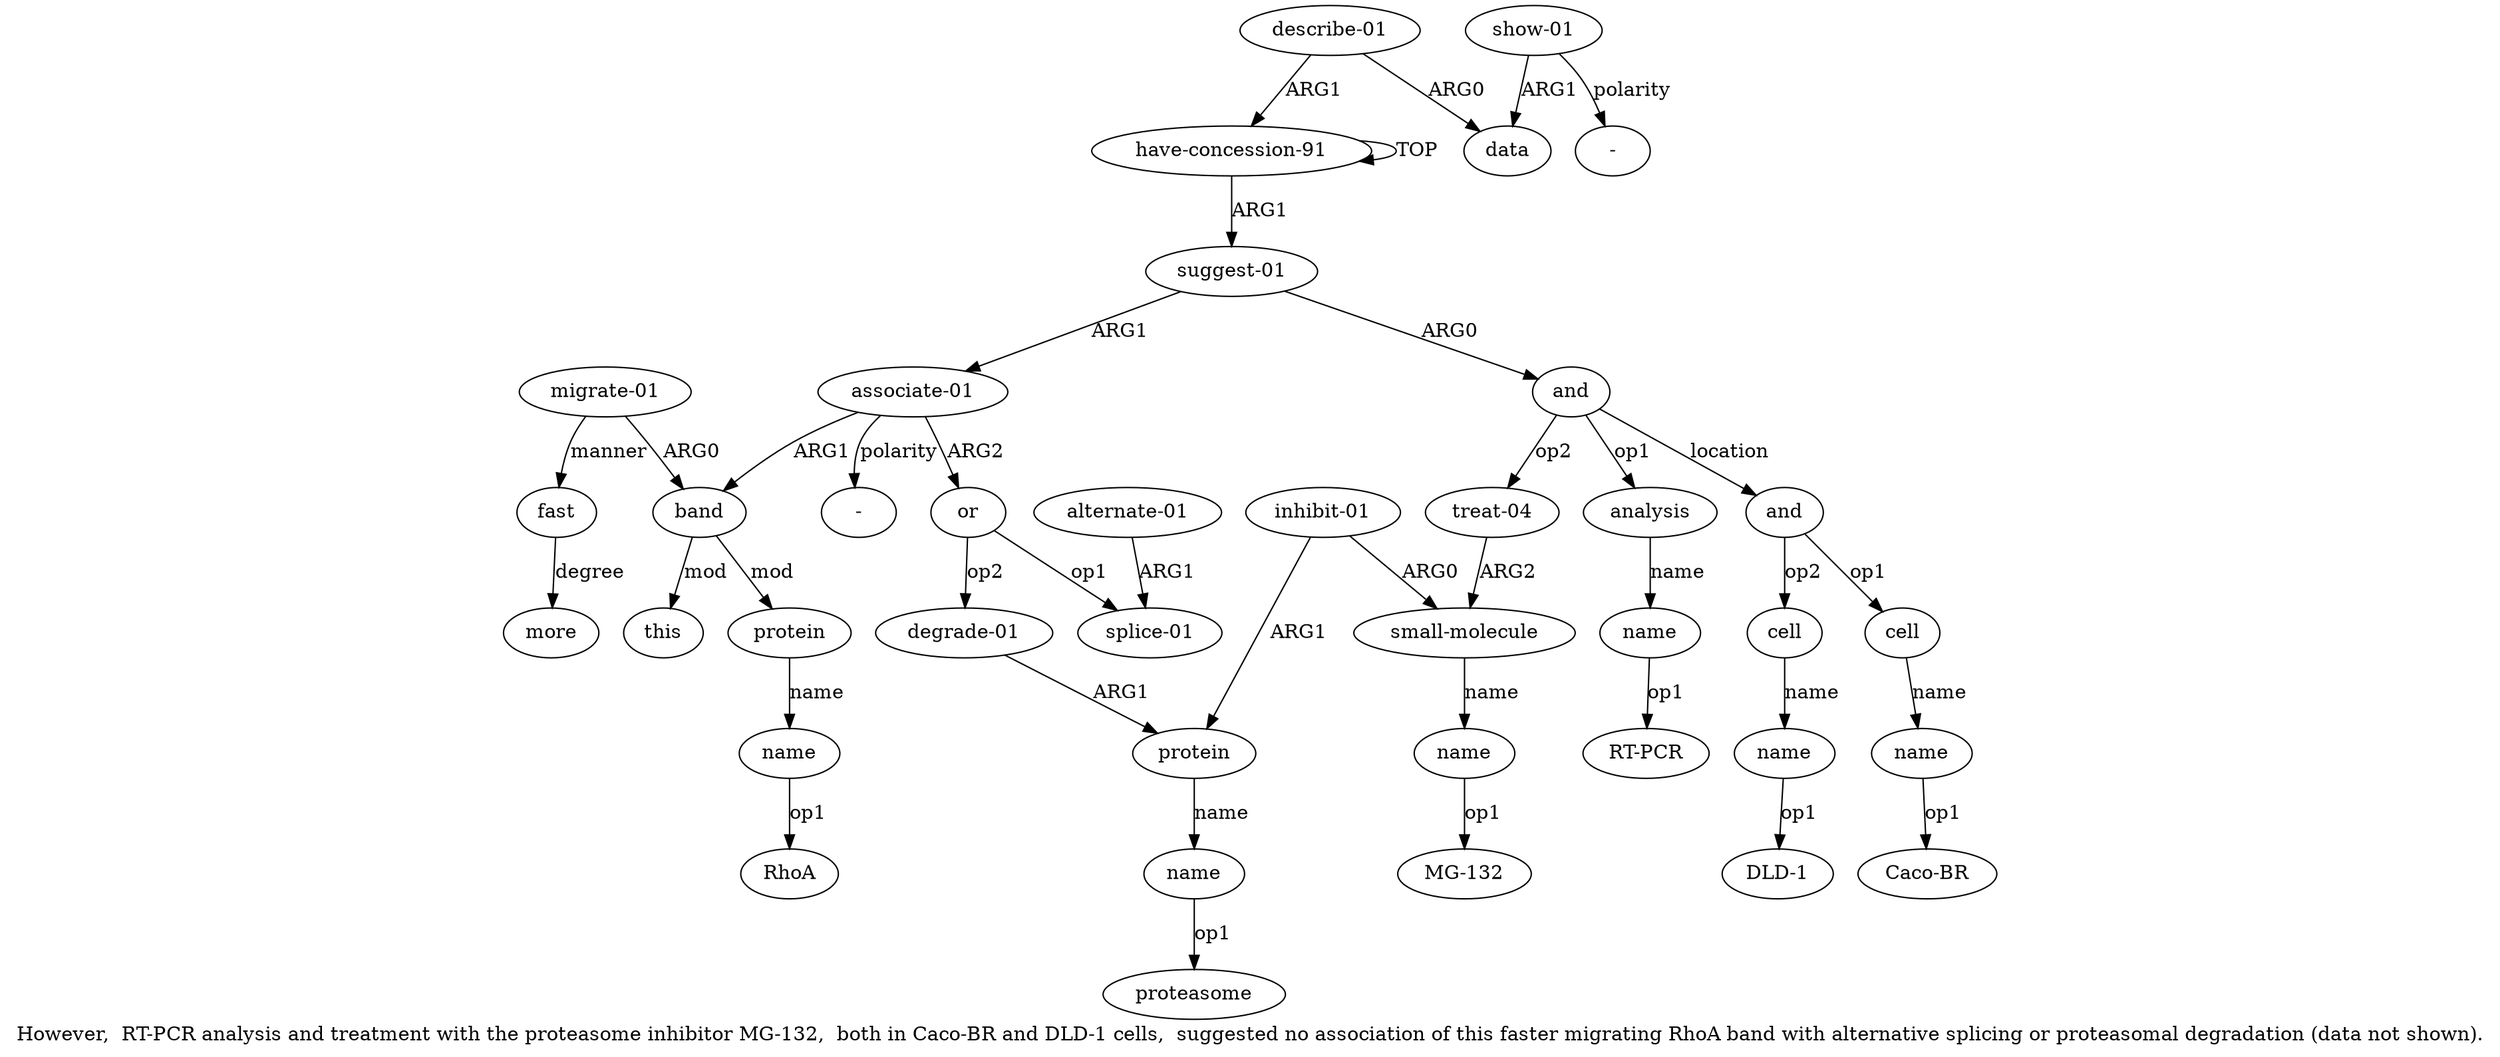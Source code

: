 digraph  {
	graph [label="However,  RT-PCR analysis and treatment with the proteasome inhibitor MG-132,  both in Caco-BR and DLD-1 cells,  suggested no association \
of this faster migrating RhoA band with alternative splicing or proteasomal degradation (data not shown)."];
	node [label="\N"];
	a20	 [color=black,
		gold_ind=20,
		gold_label="migrate-01",
		label="migrate-01",
		test_ind=20,
		test_label="migrate-01"];
	a21	 [color=black,
		gold_ind=21,
		gold_label=fast,
		label=fast,
		test_ind=21,
		test_label=fast];
	a20 -> a21 [key=0,
	color=black,
	gold_label=manner,
	label=manner,
	test_label=manner];
a17 [color=black,
	gold_ind=17,
	gold_label=band,
	label=band,
	test_ind=17,
	test_label=band];
a20 -> a17 [key=0,
color=black,
gold_label=ARG0,
label=ARG0,
test_label=ARG0];
a22 [color=black,
gold_ind=22,
gold_label=more,
label=more,
test_ind=22,
test_label=more];
a21 -> a22 [key=0,
color=black,
gold_label=degree,
label=degree,
test_label=degree];
a23 [color=black,
gold_ind=23,
gold_label=this,
label=this,
test_ind=23,
test_label=this];
a24 [color=black,
gold_ind=24,
gold_label=or,
label=or,
test_ind=24,
test_label=or];
a25 [color=black,
gold_ind=25,
gold_label="splice-01",
label="splice-01",
test_ind=25,
test_label="splice-01"];
a24 -> a25 [key=0,
color=black,
gold_label=op1,
label=op1,
test_label=op1];
a27 [color=black,
gold_ind=27,
gold_label="degrade-01",
label="degrade-01",
test_ind=27,
test_label="degrade-01"];
a24 -> a27 [key=0,
color=black,
gold_label=op2,
label=op2,
test_label=op2];
a26 [color=black,
gold_ind=26,
gold_label="alternate-01",
label="alternate-01",
test_ind=26,
test_label="alternate-01"];
a26 -> a25 [key=0,
color=black,
gold_label=ARG1,
label=ARG1,
test_label=ARG1];
a9 [color=black,
gold_ind=9,
gold_label=protein,
label=protein,
test_ind=9,
test_label=protein];
a27 -> a9 [key=0,
color=black,
gold_label=ARG1,
label=ARG1,
test_label=ARG1];
a28 [color=black,
gold_ind=28,
gold_label="describe-01",
label="describe-01",
test_ind=28,
test_label="describe-01"];
a29 [color=black,
gold_ind=29,
gold_label=data,
label=data,
test_ind=29,
test_label=data];
a28 -> a29 [key=0,
color=black,
gold_label=ARG0,
label=ARG0,
test_label=ARG0];
a0 [color=black,
gold_ind=0,
gold_label="have-concession-91",
label="have-concession-91",
test_ind=0,
test_label="have-concession-91"];
a28 -> a0 [key=0,
color=black,
gold_label=ARG1,
label=ARG1,
test_label=ARG1];
"a19 RhoA" [color=black,
gold_ind=-1,
gold_label=RhoA,
label=RhoA,
test_ind=-1,
test_label=RhoA];
a30 [color=black,
gold_ind=30,
gold_label="show-01",
label="show-01",
test_ind=30,
test_label="show-01"];
a30 -> a29 [key=0,
color=black,
gold_label=ARG1,
label=ARG1,
test_label=ARG1];
"a30 -" [color=black,
gold_ind=-1,
gold_label="-",
label="-",
test_ind=-1,
test_label="-"];
a30 -> "a30 -" [key=0,
color=black,
gold_label=polarity,
label=polarity,
test_label=polarity];
"a15 DLD-1" [color=black,
gold_ind=-1,
gold_label="DLD-1",
label="DLD-1",
test_ind=-1,
test_label="DLD-1"];
"a13 Caco-BR" [color=black,
gold_ind=-1,
gold_label="Caco-BR",
label="Caco-BR",
test_ind=-1,
test_label="Caco-BR"];
"a10 proteasome" [color=black,
gold_ind=-1,
gold_label=proteasome,
label=proteasome,
test_ind=-1,
test_label=proteasome];
"a4 RT-PCR" [color=black,
gold_ind=-1,
gold_label="RT-PCR",
label="RT-PCR",
test_ind=-1,
test_label="RT-PCR"];
"a16 -" [color=black,
gold_ind=-1,
gold_label="-",
label="-",
test_ind=-1,
test_label="-"];
a15 [color=black,
gold_ind=15,
gold_label=name,
label=name,
test_ind=15,
test_label=name];
a15 -> "a15 DLD-1" [key=0,
color=black,
gold_label=op1,
label=op1,
test_label=op1];
a14 [color=black,
gold_ind=14,
gold_label=cell,
label=cell,
test_ind=14,
test_label=cell];
a14 -> a15 [key=0,
color=black,
gold_label=name,
label=name,
test_label=name];
a17 -> a23 [key=0,
color=black,
gold_label=mod,
label=mod,
test_label=mod];
a18 [color=black,
gold_ind=18,
gold_label=protein,
label=protein,
test_ind=18,
test_label=protein];
a17 -> a18 [key=0,
color=black,
gold_label=mod,
label=mod,
test_label=mod];
a16 [color=black,
gold_ind=16,
gold_label="associate-01",
label="associate-01",
test_ind=16,
test_label="associate-01"];
a16 -> a24 [key=0,
color=black,
gold_label=ARG2,
label=ARG2,
test_label=ARG2];
a16 -> "a16 -" [key=0,
color=black,
gold_label=polarity,
label=polarity,
test_label=polarity];
a16 -> a17 [key=0,
color=black,
gold_label=ARG1,
label=ARG1,
test_label=ARG1];
a11 [color=black,
gold_ind=11,
gold_label=and,
label=and,
test_ind=11,
test_label=and];
a11 -> a14 [key=0,
color=black,
gold_label=op2,
label=op2,
test_label=op2];
a12 [color=black,
gold_ind=12,
gold_label=cell,
label=cell,
test_ind=12,
test_label=cell];
a11 -> a12 [key=0,
color=black,
gold_label=op1,
label=op1,
test_label=op1];
a10 [color=black,
gold_ind=10,
gold_label=name,
label=name,
test_ind=10,
test_label=name];
a10 -> "a10 proteasome" [key=0,
color=black,
gold_label=op1,
label=op1,
test_label=op1];
a13 [color=black,
gold_ind=13,
gold_label=name,
label=name,
test_ind=13,
test_label=name];
a13 -> "a13 Caco-BR" [key=0,
color=black,
gold_label=op1,
label=op1,
test_label=op1];
a12 -> a13 [key=0,
color=black,
gold_label=name,
label=name,
test_label=name];
a19 [color=black,
gold_ind=19,
gold_label=name,
label=name,
test_ind=19,
test_label=name];
a19 -> "a19 RhoA" [key=0,
color=black,
gold_label=op1,
label=op1,
test_label=op1];
a18 -> a19 [key=0,
color=black,
gold_label=name,
label=name,
test_label=name];
a1 [color=black,
gold_ind=1,
gold_label="suggest-01",
label="suggest-01",
test_ind=1,
test_label="suggest-01"];
a1 -> a16 [key=0,
color=black,
gold_label=ARG1,
label=ARG1,
test_label=ARG1];
a2 [color=black,
gold_ind=2,
gold_label=and,
label=and,
test_ind=2,
test_label=and];
a1 -> a2 [key=0,
color=black,
gold_label=ARG0,
label=ARG0,
test_label=ARG0];
a0 -> a1 [key=0,
color=black,
gold_label=ARG1,
label=ARG1,
test_label=ARG1];
a0 -> a0 [key=0,
color=black,
gold_label=TOP,
label=TOP,
test_label=TOP];
a3 [color=black,
gold_ind=3,
gold_label=analysis,
label=analysis,
test_ind=3,
test_label=analysis];
a4 [color=black,
gold_ind=4,
gold_label=name,
label=name,
test_ind=4,
test_label=name];
a3 -> a4 [key=0,
color=black,
gold_label=name,
label=name,
test_label=name];
a2 -> a11 [key=0,
color=black,
gold_label=location,
label=location,
test_label=location];
a2 -> a3 [key=0,
color=black,
gold_label=op1,
label=op1,
test_label=op1];
a5 [color=black,
gold_ind=5,
gold_label="treat-04",
label="treat-04",
test_ind=5,
test_label="treat-04"];
a2 -> a5 [key=0,
color=black,
gold_label=op2,
label=op2,
test_label=op2];
a6 [color=black,
gold_ind=6,
gold_label="small-molecule",
label="small-molecule",
test_ind=6,
test_label="small-molecule"];
a5 -> a6 [key=0,
color=black,
gold_label=ARG2,
label=ARG2,
test_label=ARG2];
a4 -> "a4 RT-PCR" [key=0,
color=black,
gold_label=op1,
label=op1,
test_label=op1];
a7 [color=black,
gold_ind=7,
gold_label=name,
label=name,
test_ind=7,
test_label=name];
"a7 MG-132" [color=black,
gold_ind=-1,
gold_label="MG-132",
label="MG-132",
test_ind=-1,
test_label="MG-132"];
a7 -> "a7 MG-132" [key=0,
color=black,
gold_label=op1,
label=op1,
test_label=op1];
a6 -> a7 [key=0,
color=black,
gold_label=name,
label=name,
test_label=name];
a9 -> a10 [key=0,
color=black,
gold_label=name,
label=name,
test_label=name];
a8 [color=black,
gold_ind=8,
gold_label="inhibit-01",
label="inhibit-01",
test_ind=8,
test_label="inhibit-01"];
a8 -> a6 [key=0,
color=black,
gold_label=ARG0,
label=ARG0,
test_label=ARG0];
a8 -> a9 [key=0,
color=black,
gold_label=ARG1,
label=ARG1,
test_label=ARG1];
}

